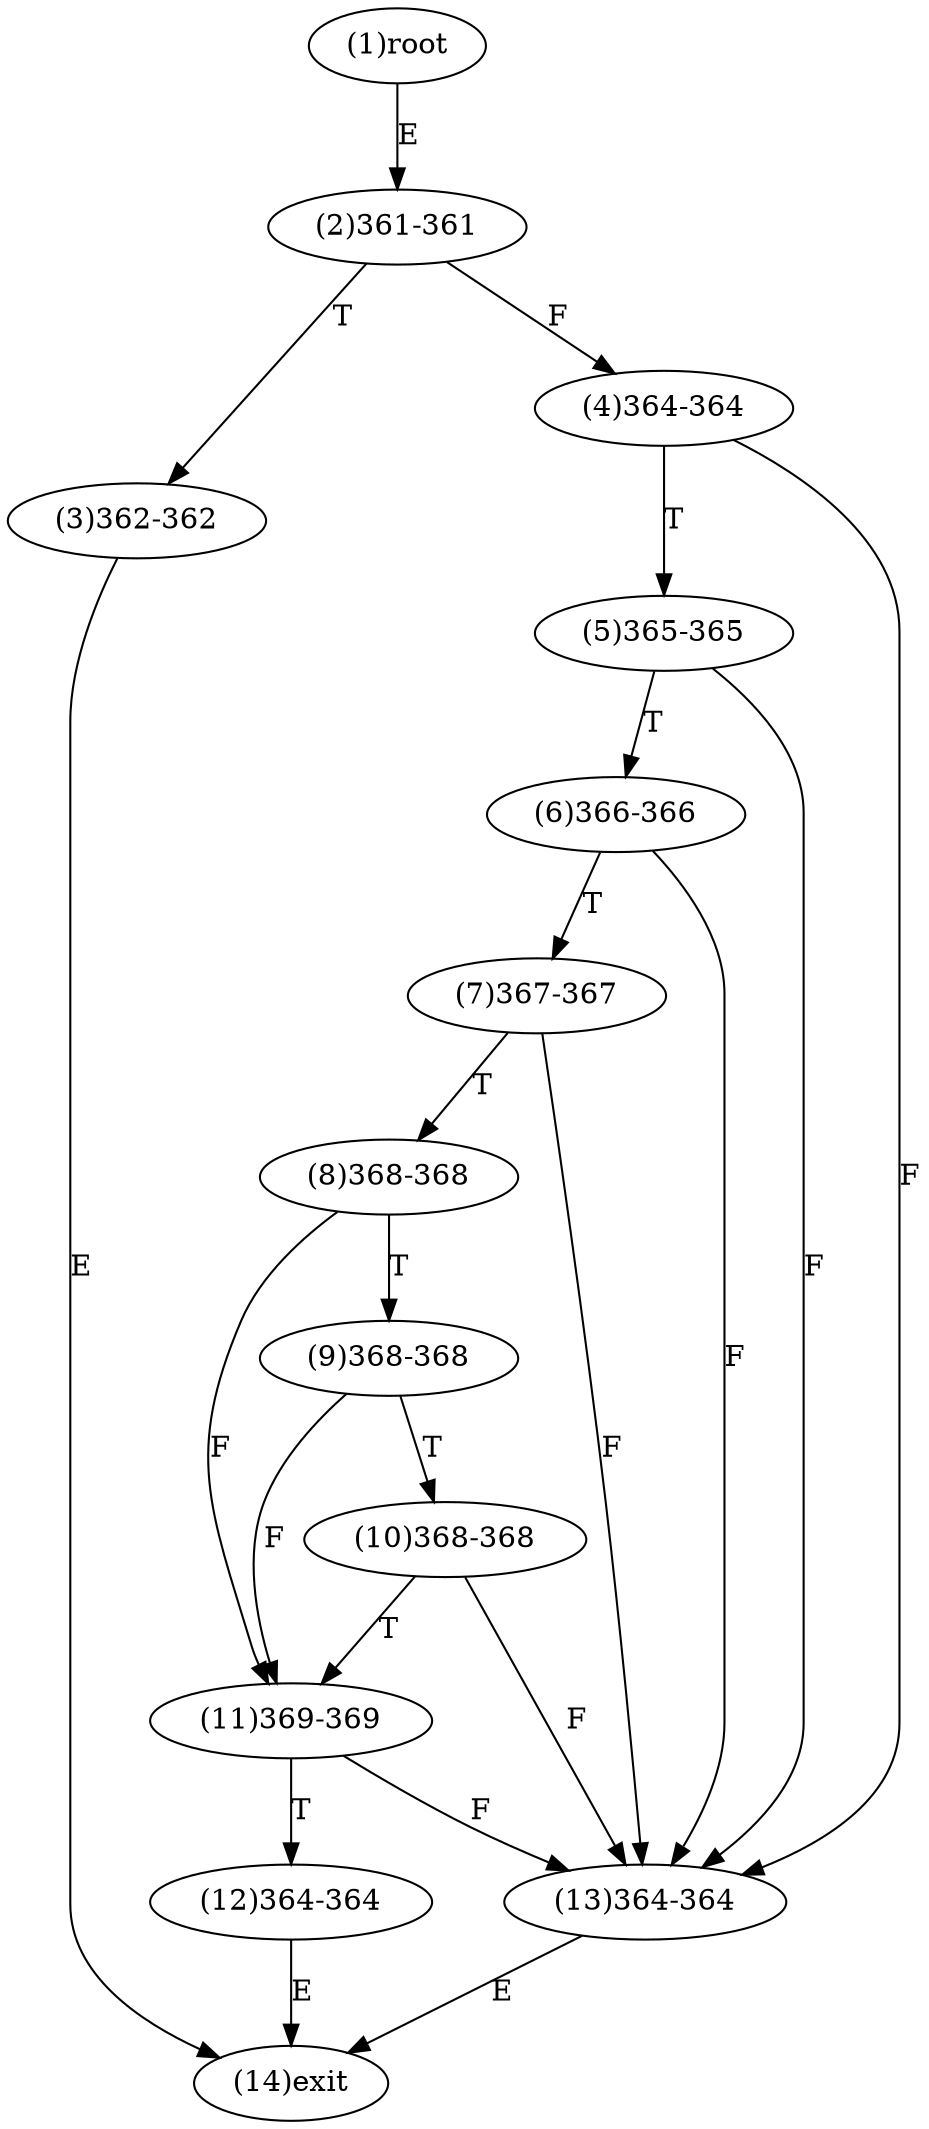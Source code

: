 digraph "" { 
1[ label="(1)root"];
2[ label="(2)361-361"];
3[ label="(3)362-362"];
4[ label="(4)364-364"];
5[ label="(5)365-365"];
6[ label="(6)366-366"];
7[ label="(7)367-367"];
8[ label="(8)368-368"];
9[ label="(9)368-368"];
10[ label="(10)368-368"];
11[ label="(11)369-369"];
12[ label="(12)364-364"];
13[ label="(13)364-364"];
14[ label="(14)exit"];
1->2[ label="E"];
2->4[ label="F"];
2->3[ label="T"];
3->14[ label="E"];
4->13[ label="F"];
4->5[ label="T"];
5->13[ label="F"];
5->6[ label="T"];
6->13[ label="F"];
6->7[ label="T"];
7->13[ label="F"];
7->8[ label="T"];
8->11[ label="F"];
8->9[ label="T"];
9->11[ label="F"];
9->10[ label="T"];
10->13[ label="F"];
10->11[ label="T"];
11->13[ label="F"];
11->12[ label="T"];
12->14[ label="E"];
13->14[ label="E"];
}